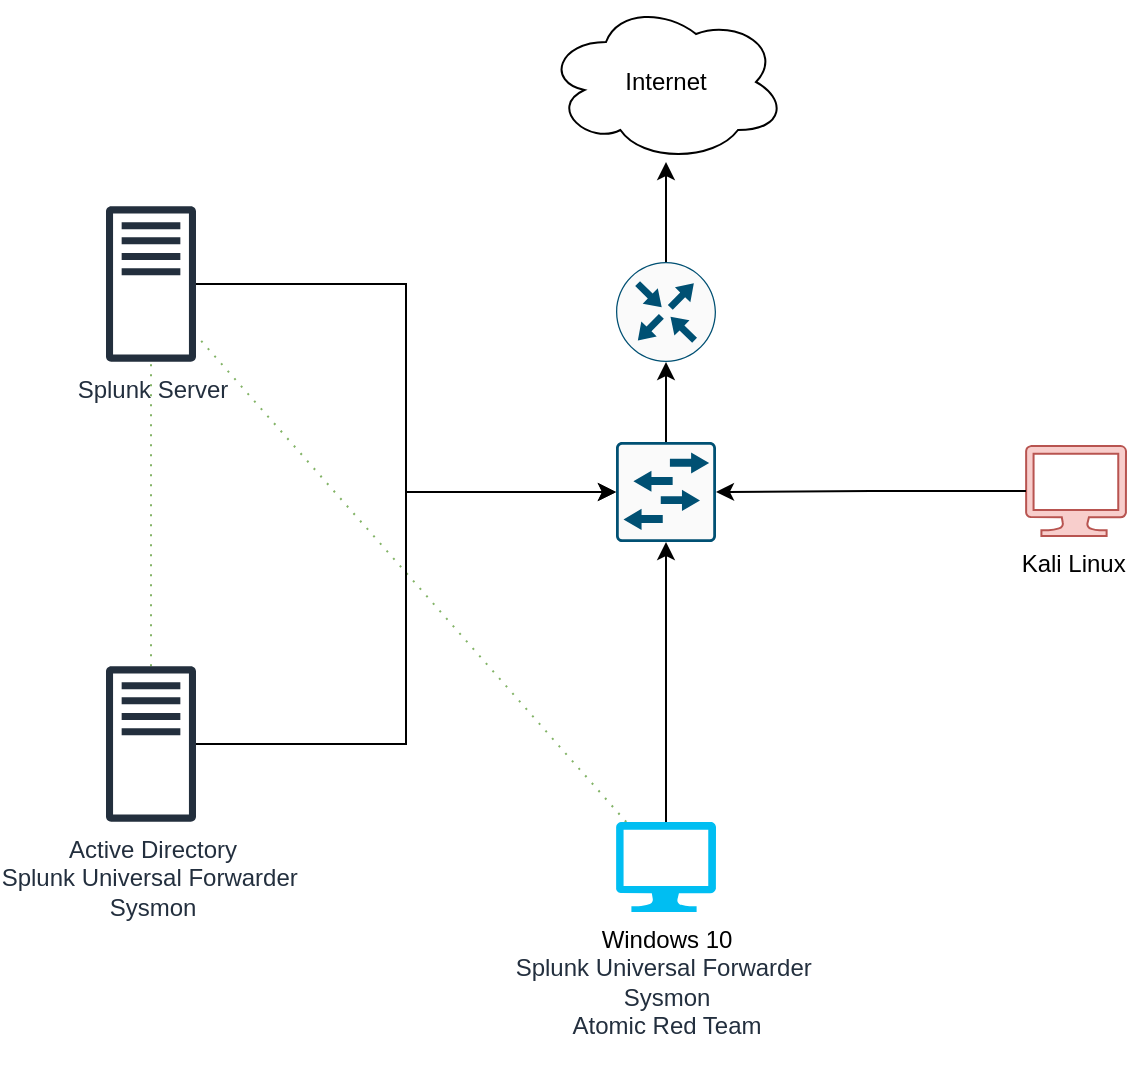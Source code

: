 <mxfile version="26.1.0">
  <diagram name="Page-1" id="cECqATDpeEiYrHjbhGbF">
    <mxGraphModel dx="1386" dy="751" grid="1" gridSize="10" guides="1" tooltips="1" connect="1" arrows="1" fold="1" page="1" pageScale="1" pageWidth="850" pageHeight="1100" math="0" shadow="0">
      <root>
        <mxCell id="0" />
        <mxCell id="1" parent="0" />
        <mxCell id="-P8zcUomVygc5tQ4geei-1" value="Splunk Server" style="sketch=0;outlineConnect=0;fontColor=#232F3E;gradientColor=none;fillColor=#232F3D;strokeColor=none;dashed=0;verticalLabelPosition=bottom;verticalAlign=top;align=center;html=1;fontSize=12;fontStyle=0;aspect=fixed;pointerEvents=1;shape=mxgraph.aws4.traditional_server;" vertex="1" parent="1">
          <mxGeometry x="170" y="132" width="45" height="78" as="geometry" />
        </mxCell>
        <mxCell id="-P8zcUomVygc5tQ4geei-18" style="rounded=0;orthogonalLoop=1;jettySize=auto;html=1;dashed=1;dashPattern=1 4;fillColor=#d5e8d4;strokeColor=#82b366;endArrow=none;startFill=0;" edge="1" parent="1" source="-P8zcUomVygc5tQ4geei-2" target="-P8zcUomVygc5tQ4geei-1">
          <mxGeometry relative="1" as="geometry" />
        </mxCell>
        <mxCell id="-P8zcUomVygc5tQ4geei-2" value="Active Directory&lt;div&gt;Splunk Universal Forwarder&amp;nbsp;&lt;/div&gt;&lt;div&gt;Sysmon&lt;/div&gt;" style="sketch=0;outlineConnect=0;fontColor=#232F3E;gradientColor=none;fillColor=#232F3D;strokeColor=none;dashed=0;verticalLabelPosition=bottom;verticalAlign=top;align=center;html=1;fontSize=12;fontStyle=0;aspect=fixed;pointerEvents=1;shape=mxgraph.aws4.traditional_server;" vertex="1" parent="1">
          <mxGeometry x="170" y="362" width="45" height="78" as="geometry" />
        </mxCell>
        <mxCell id="-P8zcUomVygc5tQ4geei-17" style="rounded=0;orthogonalLoop=1;jettySize=auto;html=1;dashed=1;dashPattern=1 4;endArrow=none;startFill=0;fillColor=#d5e8d4;strokeColor=#82b366;" edge="1" parent="1" source="-P8zcUomVygc5tQ4geei-3" target="-P8zcUomVygc5tQ4geei-1">
          <mxGeometry relative="1" as="geometry" />
        </mxCell>
        <mxCell id="-P8zcUomVygc5tQ4geei-3" value="Windows 10&lt;div&gt;&lt;div style=&quot;color: rgb(35, 47, 62);&quot;&gt;Splunk Universal Forwarder&amp;nbsp;&lt;/div&gt;&lt;div style=&quot;color: rgb(35, 47, 62);&quot;&gt;Sysmon&lt;/div&gt;&lt;div style=&quot;color: rgb(35, 47, 62);&quot;&gt;Atomic Red Team&lt;/div&gt;&lt;div&gt;&lt;br&gt;&lt;/div&gt;&lt;/div&gt;" style="verticalLabelPosition=bottom;html=1;verticalAlign=top;align=center;strokeColor=none;fillColor=#00BEF2;shape=mxgraph.azure.computer;pointerEvents=1;" vertex="1" parent="1">
          <mxGeometry x="425" y="440" width="50" height="45" as="geometry" />
        </mxCell>
        <mxCell id="-P8zcUomVygc5tQ4geei-4" value="Kali Linux&amp;nbsp;" style="verticalLabelPosition=bottom;html=1;verticalAlign=top;align=center;strokeColor=#b85450;fillColor=#f8cecc;shape=mxgraph.azure.computer;pointerEvents=1;" vertex="1" parent="1">
          <mxGeometry x="630" y="252" width="50" height="45" as="geometry" />
        </mxCell>
        <mxCell id="-P8zcUomVygc5tQ4geei-5" value="" style="sketch=0;points=[[0.015,0.015,0],[0.985,0.015,0],[0.985,0.985,0],[0.015,0.985,0],[0.25,0,0],[0.5,0,0],[0.75,0,0],[1,0.25,0],[1,0.5,0],[1,0.75,0],[0.75,1,0],[0.5,1,0],[0.25,1,0],[0,0.75,0],[0,0.5,0],[0,0.25,0]];verticalLabelPosition=bottom;html=1;verticalAlign=top;aspect=fixed;align=center;pointerEvents=1;shape=mxgraph.cisco19.rect;prIcon=l2_switch;fillColor=#FAFAFA;strokeColor=#005073;" vertex="1" parent="1">
          <mxGeometry x="425" y="250" width="50" height="50" as="geometry" />
        </mxCell>
        <mxCell id="-P8zcUomVygc5tQ4geei-16" style="edgeStyle=orthogonalEdgeStyle;rounded=0;orthogonalLoop=1;jettySize=auto;html=1;" edge="1" parent="1" source="-P8zcUomVygc5tQ4geei-6">
          <mxGeometry relative="1" as="geometry">
            <mxPoint x="450" y="110" as="targetPoint" />
          </mxGeometry>
        </mxCell>
        <mxCell id="-P8zcUomVygc5tQ4geei-6" value="" style="sketch=0;points=[[0.5,0,0],[1,0.5,0],[0.5,1,0],[0,0.5,0],[0.145,0.145,0],[0.856,0.145,0],[0.855,0.856,0],[0.145,0.855,0]];verticalLabelPosition=bottom;html=1;verticalAlign=top;aspect=fixed;align=center;pointerEvents=1;shape=mxgraph.cisco19.rect;prIcon=router;fillColor=#FAFAFA;strokeColor=#005073;" vertex="1" parent="1">
          <mxGeometry x="425" y="160" width="50" height="50" as="geometry" />
        </mxCell>
        <mxCell id="-P8zcUomVygc5tQ4geei-7" value="Internet" style="ellipse;shape=cloud;whiteSpace=wrap;html=1;" vertex="1" parent="1">
          <mxGeometry x="390" y="30" width="120" height="80" as="geometry" />
        </mxCell>
        <mxCell id="-P8zcUomVygc5tQ4geei-10" style="edgeStyle=orthogonalEdgeStyle;rounded=0;orthogonalLoop=1;jettySize=auto;html=1;entryX=0.5;entryY=1;entryDx=0;entryDy=0;entryPerimeter=0;" edge="1" parent="1" source="-P8zcUomVygc5tQ4geei-3" target="-P8zcUomVygc5tQ4geei-5">
          <mxGeometry relative="1" as="geometry" />
        </mxCell>
        <mxCell id="-P8zcUomVygc5tQ4geei-11" style="edgeStyle=orthogonalEdgeStyle;rounded=0;orthogonalLoop=1;jettySize=auto;html=1;entryX=0;entryY=0.5;entryDx=0;entryDy=0;entryPerimeter=0;" edge="1" parent="1" source="-P8zcUomVygc5tQ4geei-1" target="-P8zcUomVygc5tQ4geei-5">
          <mxGeometry relative="1" as="geometry" />
        </mxCell>
        <mxCell id="-P8zcUomVygc5tQ4geei-12" style="edgeStyle=orthogonalEdgeStyle;rounded=0;orthogonalLoop=1;jettySize=auto;html=1;entryX=0;entryY=0.5;entryDx=0;entryDy=0;entryPerimeter=0;" edge="1" parent="1" source="-P8zcUomVygc5tQ4geei-2" target="-P8zcUomVygc5tQ4geei-5">
          <mxGeometry relative="1" as="geometry" />
        </mxCell>
        <mxCell id="-P8zcUomVygc5tQ4geei-13" style="edgeStyle=orthogonalEdgeStyle;rounded=0;orthogonalLoop=1;jettySize=auto;html=1;entryX=1;entryY=0.5;entryDx=0;entryDy=0;entryPerimeter=0;" edge="1" parent="1" source="-P8zcUomVygc5tQ4geei-4" target="-P8zcUomVygc5tQ4geei-5">
          <mxGeometry relative="1" as="geometry" />
        </mxCell>
        <mxCell id="-P8zcUomVygc5tQ4geei-14" style="edgeStyle=orthogonalEdgeStyle;rounded=0;orthogonalLoop=1;jettySize=auto;html=1;entryX=0.5;entryY=1;entryDx=0;entryDy=0;entryPerimeter=0;" edge="1" parent="1" source="-P8zcUomVygc5tQ4geei-5" target="-P8zcUomVygc5tQ4geei-6">
          <mxGeometry relative="1" as="geometry" />
        </mxCell>
      </root>
    </mxGraphModel>
  </diagram>
</mxfile>
